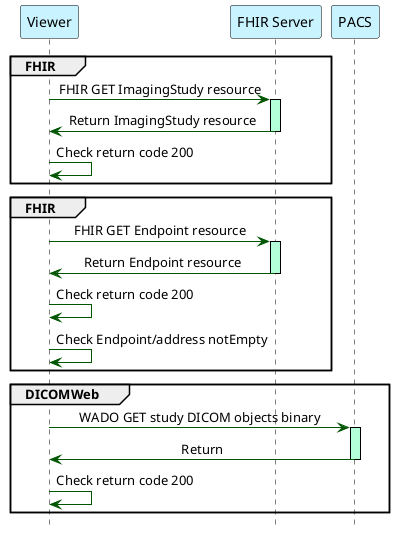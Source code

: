 @startuml
hide footbox
skinparam sequenceMessageAlign center
skinparam sequence {
  ArrowColor #005500
  LifeLineBorderColor Black
  ActorFontColor Black
  ActorBorderColor Black
  ParticipantBorderColor Black
  ParticipantBackgroundColor #c9f4ff
  ActorBackgroundColor #c9f4ff
}

participant "Viewer" as viewer
participant "FHIR Server" as server
participant "PACS" as pacs

group FHIR
  viewer -> server : FHIR GET ImagingStudy resource
  activate server #b3ffd7
  server  -> viewer : Return ImagingStudy resource
  deactivate server
  viewer -> viewer : Check return code 200
end

group FHIR
  viewer -> server : FHIR GET Endpoint resource
  activate server #b3ffd7
  server  -> viewer: Return Endpoint resource
  deactivate server
  viewer -> viewer : Check return code 200
  viewer -> viewer : Check Endpoint/address notEmpty
end

group DICOMWeb
  viewer -> pacs : WADO GET study DICOM objects binary
  activate pacs #b3ffd7
  pacs -> viewer: Return
  deactivate pacs
  viewer -> viewer : Check return code 200
end
@enduml